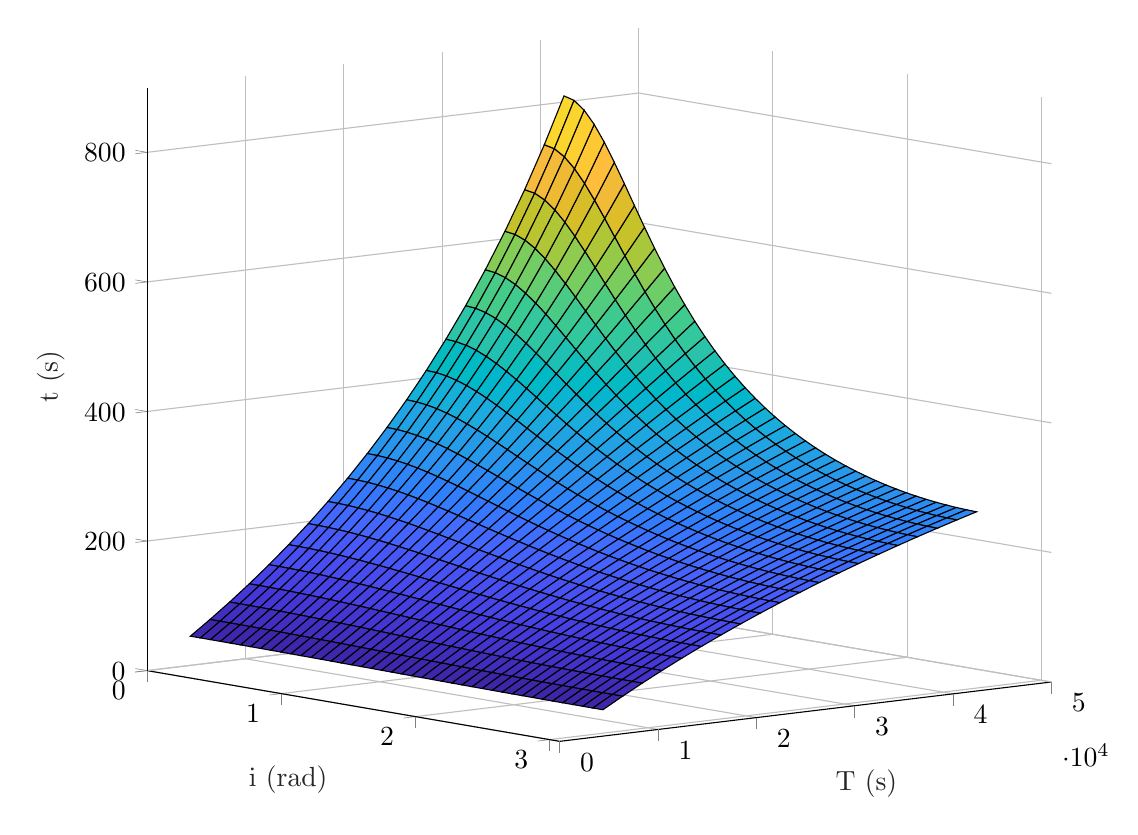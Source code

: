 % This file was created by matlab2tikz.
%
%The latest updates can be retrieved from
%  http://www.mathworks.com/matlabcentral/fileexchange/22022-matlab2tikz-matlab2tikz
%where you can also make suggestions and rate matlab2tikz.
%
\begin{tikzpicture}

\begin{axis}[%
width=4.521in,
height=3.566in,
at={(0.758in,0.481in)},
scale only axis,
xmin=0,
xmax=3.075,
tick align=outside,
xlabel style={font=\color{white!15!black}},
xlabel={i (rad)},
ymin=0,
ymax=50000,
ylabel style={font=\color{white!15!black}},
ylabel={T (s)},
zmin=0,
zmax=900,
zlabel style={font=\color{white!15!black}},
zlabel={t (s)},
view={-310}{9},
axis background/.style={fill=white},
axis x line*=bottom,
axis y line*=left,
axis z line*=left,
xmajorgrids,
ymajorgrids,
zmajorgrids
]

\addplot3[%
surf,
shader=flat corner, draw=black, z buffer=sort, colormap={mymap}{[1pt] rgb(0pt)=(0.242,0.15,0.66); rgb(1pt)=(0.244,0.153,0.673); rgb(2pt)=(0.246,0.157,0.685); rgb(3pt)=(0.248,0.161,0.696); rgb(4pt)=(0.25,0.165,0.707); rgb(5pt)=(0.252,0.169,0.718); rgb(6pt)=(0.254,0.173,0.729); rgb(7pt)=(0.256,0.177,0.739); rgb(8pt)=(0.258,0.181,0.75); rgb(9pt)=(0.259,0.185,0.761); rgb(11pt)=(0.263,0.193,0.783); rgb(12pt)=(0.265,0.197,0.794); rgb(13pt)=(0.266,0.201,0.804); rgb(14pt)=(0.268,0.205,0.815); rgb(15pt)=(0.269,0.209,0.825); rgb(16pt)=(0.27,0.214,0.835); rgb(17pt)=(0.272,0.218,0.844); rgb(18pt)=(0.273,0.223,0.853); rgb(19pt)=(0.274,0.228,0.861); rgb(20pt)=(0.275,0.233,0.869); rgb(21pt)=(0.276,0.238,0.877); rgb(22pt)=(0.277,0.243,0.884); rgb(23pt)=(0.277,0.249,0.891); rgb(24pt)=(0.278,0.254,0.897); rgb(25pt)=(0.279,0.26,0.903); rgb(26pt)=(0.279,0.265,0.909); rgb(27pt)=(0.28,0.271,0.915); rgb(28pt)=(0.28,0.276,0.92); rgb(29pt)=(0.281,0.282,0.925); rgb(30pt)=(0.281,0.287,0.93); rgb(31pt)=(0.281,0.293,0.935); rgb(32pt)=(0.281,0.298,0.94); rgb(33pt)=(0.281,0.304,0.944); rgb(34pt)=(0.281,0.309,0.948); rgb(35pt)=(0.281,0.315,0.952); rgb(36pt)=(0.281,0.32,0.956); rgb(37pt)=(0.281,0.326,0.96); rgb(38pt)=(0.281,0.331,0.964); rgb(39pt)=(0.28,0.337,0.967); rgb(40pt)=(0.28,0.342,0.97); rgb(41pt)=(0.279,0.347,0.973); rgb(42pt)=(0.278,0.353,0.976); rgb(43pt)=(0.278,0.358,0.979); rgb(44pt)=(0.277,0.364,0.982); rgb(45pt)=(0.275,0.369,0.984); rgb(46pt)=(0.274,0.375,0.986); rgb(47pt)=(0.273,0.38,0.988); rgb(48pt)=(0.271,0.386,0.99); rgb(49pt)=(0.269,0.392,0.991); rgb(50pt)=(0.267,0.397,0.992); rgb(51pt)=(0.265,0.403,0.994); rgb(52pt)=(0.262,0.409,0.995); rgb(53pt)=(0.259,0.414,0.996); rgb(54pt)=(0.256,0.42,0.997); rgb(55pt)=(0.252,0.426,0.997); rgb(56pt)=(0.247,0.432,0.998); rgb(57pt)=(0.242,0.438,0.999); rgb(58pt)=(0.237,0.444,1.0); rgb(59pt)=(0.231,0.45,1.0); rgb(60pt)=(0.225,0.456,0.999); rgb(61pt)=(0.219,0.462,0.997); rgb(62pt)=(0.213,0.468,0.995); rgb(63pt)=(0.207,0.474,0.993); rgb(64pt)=(0.201,0.48,0.991); rgb(65pt)=(0.195,0.486,0.989); rgb(66pt)=(0.19,0.492,0.987); rgb(67pt)=(0.187,0.497,0.984); rgb(68pt)=(0.185,0.503,0.982); rgb(69pt)=(0.183,0.508,0.979); rgb(70pt)=(0.182,0.514,0.977); rgb(71pt)=(0.181,0.519,0.974); rgb(72pt)=(0.179,0.524,0.971); rgb(73pt)=(0.178,0.53,0.968); rgb(74pt)=(0.178,0.535,0.964); rgb(75pt)=(0.177,0.54,0.96); rgb(76pt)=(0.177,0.545,0.956); rgb(77pt)=(0.176,0.55,0.952); rgb(78pt)=(0.175,0.555,0.947); rgb(79pt)=(0.174,0.56,0.943); rgb(80pt)=(0.172,0.566,0.939); rgb(81pt)=(0.169,0.571,0.936); rgb(82pt)=(0.165,0.576,0.932); rgb(83pt)=(0.161,0.581,0.929); rgb(84pt)=(0.157,0.585,0.925); rgb(85pt)=(0.154,0.59,0.922); rgb(86pt)=(0.151,0.595,0.918); rgb(87pt)=(0.149,0.6,0.915); rgb(88pt)=(0.147,0.604,0.911); rgb(89pt)=(0.146,0.609,0.908); rgb(90pt)=(0.145,0.614,0.905); rgb(91pt)=(0.143,0.618,0.902); rgb(92pt)=(0.141,0.623,0.9); rgb(93pt)=(0.138,0.627,0.897); rgb(94pt)=(0.135,0.632,0.895); rgb(95pt)=(0.132,0.636,0.893); rgb(96pt)=(0.129,0.641,0.891); rgb(97pt)=(0.125,0.645,0.889); rgb(98pt)=(0.122,0.65,0.886); rgb(99pt)=(0.118,0.654,0.883); rgb(100pt)=(0.115,0.658,0.88); rgb(101pt)=(0.112,0.663,0.877); rgb(102pt)=(0.108,0.667,0.873); rgb(103pt)=(0.105,0.671,0.87); rgb(104pt)=(0.101,0.675,0.865); rgb(105pt)=(0.096,0.679,0.861); rgb(106pt)=(0.091,0.683,0.856); rgb(107pt)=(0.086,0.686,0.851); rgb(108pt)=(0.079,0.69,0.846); rgb(109pt)=(0.071,0.694,0.841); rgb(110pt)=(0.063,0.697,0.836); rgb(111pt)=(0.053,0.701,0.83); rgb(112pt)=(0.043,0.704,0.824); rgb(113pt)=(0.033,0.707,0.818); rgb(114pt)=(0.023,0.71,0.812); rgb(115pt)=(0.015,0.713,0.806); rgb(116pt)=(0.009,0.716,0.8); rgb(117pt)=(0.005,0.719,0.794); rgb(118pt)=(0.002,0.722,0.788); rgb(119pt)=(0.001,0.725,0.781); rgb(120pt)=(0.002,0.728,0.775); rgb(121pt)=(0.005,0.73,0.769); rgb(122pt)=(0.009,0.733,0.762); rgb(123pt)=(0.016,0.735,0.756); rgb(124pt)=(0.025,0.738,0.749); rgb(125pt)=(0.037,0.74,0.743); rgb(126pt)=(0.05,0.742,0.736); rgb(127pt)=(0.064,0.745,0.729); rgb(128pt)=(0.077,0.747,0.722); rgb(129pt)=(0.09,0.749,0.716); rgb(130pt)=(0.102,0.751,0.709); rgb(131pt)=(0.114,0.753,0.702); rgb(132pt)=(0.125,0.755,0.695); rgb(133pt)=(0.135,0.757,0.688); rgb(134pt)=(0.145,0.759,0.681); rgb(135pt)=(0.153,0.761,0.674); rgb(136pt)=(0.161,0.763,0.667); rgb(137pt)=(0.168,0.766,0.66); rgb(138pt)=(0.174,0.768,0.653); rgb(139pt)=(0.18,0.77,0.645); rgb(140pt)=(0.185,0.772,0.638); rgb(141pt)=(0.191,0.774,0.63); rgb(142pt)=(0.195,0.776,0.623); rgb(143pt)=(0.2,0.779,0.615); rgb(144pt)=(0.206,0.781,0.607); rgb(145pt)=(0.212,0.783,0.598); rgb(146pt)=(0.218,0.785,0.59); rgb(147pt)=(0.224,0.787,0.581); rgb(148pt)=(0.232,0.789,0.573); rgb(149pt)=(0.24,0.79,0.564); rgb(150pt)=(0.249,0.792,0.555); rgb(151pt)=(0.259,0.794,0.545); rgb(152pt)=(0.27,0.795,0.536); rgb(153pt)=(0.281,0.796,0.527); rgb(154pt)=(0.293,0.797,0.517); rgb(155pt)=(0.305,0.798,0.507); rgb(156pt)=(0.318,0.799,0.497); rgb(157pt)=(0.33,0.8,0.488); rgb(158pt)=(0.342,0.801,0.477); rgb(159pt)=(0.355,0.802,0.467); rgb(160pt)=(0.367,0.802,0.456); rgb(161pt)=(0.38,0.803,0.445); rgb(162pt)=(0.392,0.803,0.434); rgb(163pt)=(0.405,0.803,0.423); rgb(164pt)=(0.418,0.803,0.412); rgb(165pt)=(0.432,0.803,0.401); rgb(166pt)=(0.446,0.802,0.39); rgb(167pt)=(0.461,0.802,0.38); rgb(168pt)=(0.475,0.801,0.369); rgb(169pt)=(0.49,0.8,0.359); rgb(170pt)=(0.504,0.799,0.348); rgb(171pt)=(0.519,0.798,0.337); rgb(172pt)=(0.533,0.797,0.327); rgb(173pt)=(0.547,0.796,0.316); rgb(175pt)=(0.575,0.793,0.294); rgb(176pt)=(0.589,0.791,0.283); rgb(177pt)=(0.602,0.79,0.273); rgb(178pt)=(0.616,0.788,0.262); rgb(179pt)=(0.63,0.786,0.252); rgb(180pt)=(0.643,0.784,0.242); rgb(181pt)=(0.657,0.782,0.233); rgb(182pt)=(0.67,0.78,0.224); rgb(183pt)=(0.683,0.777,0.215); rgb(184pt)=(0.696,0.775,0.207); rgb(185pt)=(0.709,0.773,0.2); rgb(186pt)=(0.722,0.77,0.192); rgb(187pt)=(0.734,0.768,0.185); rgb(188pt)=(0.747,0.765,0.178); rgb(189pt)=(0.759,0.763,0.172); rgb(190pt)=(0.771,0.76,0.166); rgb(191pt)=(0.783,0.758,0.161); rgb(192pt)=(0.794,0.755,0.157); rgb(193pt)=(0.806,0.753,0.155); rgb(194pt)=(0.817,0.75,0.153); rgb(195pt)=(0.828,0.748,0.154); rgb(196pt)=(0.839,0.746,0.155); rgb(197pt)=(0.85,0.744,0.156); rgb(198pt)=(0.86,0.741,0.159); rgb(199pt)=(0.87,0.739,0.162); rgb(200pt)=(0.88,0.737,0.165); rgb(201pt)=(0.89,0.735,0.17); rgb(202pt)=(0.9,0.734,0.175); rgb(203pt)=(0.909,0.732,0.181); rgb(204pt)=(0.918,0.731,0.189); rgb(205pt)=(0.927,0.73,0.197); rgb(206pt)=(0.936,0.729,0.206); rgb(207pt)=(0.944,0.729,0.215); rgb(208pt)=(0.952,0.728,0.224); rgb(209pt)=(0.961,0.729,0.231); rgb(210pt)=(0.969,0.729,0.237); rgb(211pt)=(0.977,0.73,0.242); rgb(212pt)=(0.984,0.733,0.245); rgb(213pt)=(0.99,0.737,0.243); rgb(214pt)=(0.995,0.741,0.239); rgb(215pt)=(0.997,0.746,0.235); rgb(216pt)=(0.997,0.751,0.231); rgb(217pt)=(0.997,0.757,0.227); rgb(218pt)=(0.997,0.763,0.222); rgb(219pt)=(0.997,0.768,0.218); rgb(220pt)=(0.997,0.774,0.214); rgb(221pt)=(0.996,0.78,0.209); rgb(222pt)=(0.996,0.786,0.205); rgb(223pt)=(0.995,0.791,0.201); rgb(224pt)=(0.994,0.797,0.197); rgb(225pt)=(0.992,0.803,0.194); rgb(226pt)=(0.991,0.809,0.191); rgb(227pt)=(0.989,0.816,0.188); rgb(228pt)=(0.986,0.822,0.185); rgb(229pt)=(0.984,0.828,0.182); rgb(230pt)=(0.981,0.834,0.179); rgb(231pt)=(0.978,0.84,0.176); rgb(232pt)=(0.975,0.847,0.173); rgb(233pt)=(0.972,0.853,0.17); rgb(234pt)=(0.969,0.859,0.167); rgb(235pt)=(0.967,0.865,0.164); rgb(236pt)=(0.965,0.872,0.161); rgb(237pt)=(0.963,0.878,0.158); rgb(238pt)=(0.962,0.884,0.156); rgb(239pt)=(0.961,0.89,0.153); rgb(240pt)=(0.96,0.896,0.151); rgb(241pt)=(0.96,0.902,0.148); rgb(242pt)=(0.96,0.908,0.145); rgb(243pt)=(0.96,0.914,0.142); rgb(244pt)=(0.96,0.92,0.138); rgb(245pt)=(0.961,0.926,0.134); rgb(246pt)=(0.962,0.932,0.13); rgb(247pt)=(0.963,0.938,0.126); rgb(248pt)=(0.964,0.944,0.122); rgb(249pt)=(0.966,0.949,0.117); rgb(250pt)=(0.967,0.955,0.112); rgb(251pt)=(0.969,0.961,0.106); rgb(252pt)=(0.971,0.967,0.1); rgb(253pt)=(0.973,0.972,0.094); rgb(254pt)=(0.975,0.978,0.087); rgb(255pt)=(0.977,0.984,0.081)}, mesh/rows=42]
table[row sep=crcr, point meta=\thisrow{c}] {%
%
x	y	z	c\\
0	4400	45.073	45.073\\
0	6400	67.2	67.2\\
0	8400	90.462	90.462\\
0	10400	114.947	114.947\\
0	12400	140.757	140.757\\
0	14400	168	168\\
0	16400	196.8	196.8\\
0	18400	227.294	227.294\\
0	20400	259.636	259.636\\
0	22400	294	294\\
0	24400	330.581	330.581\\
0	26400	369.6	369.6\\
0	28400	411.31	411.31\\
0	30400	456	456\\
0	32400	504	504\\
0	34400	555.692	555.692\\
0	36400	611.52	611.52\\
0	38400	672	672\\
0	40400	737.739	737.739\\
0	42400	809.455	809.455\\
0.075	4400	45.066	45.066\\
0.075	6400	67.184	67.184\\
0.075	8400	90.431	90.431\\
0.075	10400	114.897	114.897\\
0.075	12400	140.679	140.679\\
0.075	14400	167.887	167.887\\
0.075	16400	196.64	196.64\\
0.075	18400	227.075	227.075\\
0.075	20400	259.342	259.342\\
0.075	22400	293.61	293.61\\
0.075	24400	330.072	330.072\\
0.075	26400	368.943	368.943\\
0.075	28400	410.47	410.47\\
0.075	30400	454.93	454.93\\
0.075	32400	502.645	502.645\\
0.075	34400	553.983	553.983\\
0.075	36400	609.369	609.369\\
0.075	38400	669.296	669.296\\
0.075	40400	734.342	734.342\\
0.075	42400	805.183	805.183\\
0.15	4400	45.045	45.045\\
0.15	6400	67.135	67.135\\
0.15	8400	90.341	90.341\\
0.15	10400	114.747	114.747\\
0.15	12400	140.449	140.449\\
0.15	14400	167.549	167.549\\
0.15	16400	196.164	196.164\\
0.15	18400	226.422	226.422\\
0.15	20400	258.465	258.465\\
0.15	22400	292.452	292.452\\
0.15	24400	328.563	328.563\\
0.15	26400	366.998	366.998\\
0.15	28400	407.982	407.982\\
0.15	30400	451.771	451.771\\
0.15	32400	498.653	498.653\\
0.15	34400	548.958	548.958\\
0.15	36400	603.061	603.061\\
0.15	38400	661.391	661.391\\
0.15	40400	724.442	724.442\\
0.15	42400	792.785	792.785\\
0.225	4400	45.009	45.009\\
0.225	6400	67.054	67.054\\
0.225	8400	90.191	90.191\\
0.225	10400	114.499	114.499\\
0.225	12400	140.068	140.068\\
0.225	14400	166.993	166.993\\
0.225	16400	195.381	195.381\\
0.225	18400	225.35	225.35\\
0.225	20400	257.028	257.028\\
0.225	22400	290.56	290.56\\
0.225	24400	326.103	326.103\\
0.225	26400	363.835	363.835\\
0.225	28400	403.951	403.951\\
0.225	30400	446.668	446.668\\
0.225	32400	492.23	492.23\\
0.225	34400	540.908	540.908\\
0.225	36400	593.006	593.006\\
0.225	38400	648.861	648.861\\
0.225	40400	708.854	708.854\\
0.225	42400	773.407	773.407\\
0.3	4400	44.96	44.96\\
0.3	6400	66.942	66.942\\
0.3	8400	89.983	89.983\\
0.3	10400	114.157	114.157\\
0.3	12400	139.543	139.543\\
0.3	14400	166.228	166.228\\
0.3	16400	194.306	194.306\\
0.3	18400	223.882	223.882\\
0.3	20400	255.068	255.068\\
0.3	22400	287.985	287.985\\
0.3	24400	322.769	322.769\\
0.3	26400	359.565	359.565\\
0.3	28400	398.532	398.532\\
0.3	30400	439.843	439.843\\
0.3	32400	483.687	483.687\\
0.3	34400	530.269	530.269\\
0.3	36400	579.81	579.81\\
0.3	38400	632.548	632.548\\
0.3	40400	688.738	688.738\\
0.3	42400	748.652	748.652\\
0.375	4400	44.897	44.897\\
0.375	6400	66.8	66.8\\
0.375	8400	89.721	89.721\\
0.375	10400	113.724	113.724\\
0.375	12400	138.881	138.881\\
0.375	14400	165.266	165.266\\
0.375	16400	192.961	192.961\\
0.375	18400	222.051	222.051\\
0.375	20400	252.63	252.63\\
0.375	22400	284.797	284.797\\
0.375	24400	318.659	318.659\\
0.375	26400	354.328	354.328\\
0.375	28400	391.924	391.924\\
0.375	30400	431.572	431.572\\
0.375	32400	473.406	473.406\\
0.375	34400	517.563	517.563\\
0.375	36400	564.185	564.185\\
0.375	38400	613.414	613.414\\
0.375	40400	665.395	665.395\\
0.375	42400	720.265	720.265\\
0.45	4400	44.822	44.822\\
0.45	6400	66.629	66.629\\
0.45	8400	89.406	89.406\\
0.45	10400	113.207	113.207\\
0.45	12400	138.093	138.093\\
0.45	14400	164.124	164.124\\
0.45	16400	191.368	191.368\\
0.45	18400	219.892	219.892\\
0.45	20400	249.77	249.77\\
0.45	22400	281.076	281.076\\
0.45	24400	313.887	313.887\\
0.45	26400	348.284	348.284\\
0.45	28400	384.347	384.347\\
0.45	30400	422.157	422.157\\
0.45	32400	461.795	461.795\\
0.45	34400	503.337	503.337\\
0.45	36400	546.857	546.857\\
0.45	38400	592.418	592.418\\
0.45	40400	640.075	640.075\\
0.45	42400	689.865	689.865\\
0.525	4400	44.734	44.734\\
0.525	6400	66.431	66.431\\
0.525	8400	89.042	89.042\\
0.525	10400	112.612	112.612\\
0.525	12400	137.188	137.188\\
0.525	14400	162.82	162.82\\
0.525	16400	189.556	189.556\\
0.525	18400	217.449	217.449\\
0.525	20400	246.548	246.548\\
0.525	22400	276.907	276.907\\
0.525	24400	308.574	308.574\\
0.525	26400	341.599	341.599\\
0.525	28400	376.027	376.027\\
0.525	30400	411.899	411.899\\
0.525	32400	449.252	449.252\\
0.525	34400	488.114	488.114\\
0.525	36400	528.501	528.501\\
0.525	38400	570.421	570.421\\
0.525	40400	613.862	613.862\\
0.525	42400	658.795	658.795\\
0.6	4400	44.635	44.635\\
0.6	6400	66.208	66.208\\
0.6	8400	88.634	88.634\\
0.6	10400	111.946	111.946\\
0.6	12400	136.18	136.18\\
0.6	14400	161.372	161.372\\
0.6	16400	187.555	187.555\\
0.6	18400	214.763	214.763\\
0.6	20400	243.028	243.028\\
0.6	22400	272.379	272.379\\
0.6	24400	302.842	302.842\\
0.6	26400	334.437	334.437\\
0.6	28400	367.182	367.182\\
0.6	30400	401.085	401.085\\
0.6	32400	436.146	436.146\\
0.6	34400	472.357	472.357\\
0.6	36400	509.697	509.697\\
0.6	38400	548.132	548.132\\
0.6	40400	587.611	587.611\\
0.6	42400	628.067	628.067\\
0.675	4400	44.525	44.525\\
0.675	6400	65.962	65.962\\
0.675	8400	88.184	88.184\\
0.675	10400	111.216	111.216\\
0.675	12400	135.081	135.081\\
0.675	14400	159.8	159.8\\
0.675	16400	185.394	185.394\\
0.675	18400	211.88	211.88\\
0.675	20400	239.272	239.272\\
0.675	22400	267.579	267.579\\
0.675	24400	296.806	296.806\\
0.675	26400	326.953	326.953\\
0.675	28400	358.012	358.012\\
0.675	30400	389.966	389.966\\
0.675	32400	422.792	422.792\\
0.675	34400	456.455	456.455\\
0.675	36400	490.91	490.91\\
0.675	38400	526.099	526.099\\
0.675	40400	561.951	561.951\\
0.675	42400	598.381	598.381\\
0.75	4400	44.405	44.405\\
0.75	6400	65.694	65.694\\
0.75	8400	87.698	87.698\\
0.75	10400	110.43	110.43\\
0.75	12400	133.903	133.903\\
0.75	14400	158.126	158.126\\
0.75	16400	183.105	183.105\\
0.75	18400	208.844	208.844\\
0.75	20400	235.34	235.34\\
0.75	22400	262.589	262.589\\
0.75	24400	290.576	290.576\\
0.75	26400	319.285	319.285\\
0.75	28400	348.691	348.691\\
0.75	30400	378.759	378.759\\
0.75	32400	409.451	409.451\\
0.75	34400	440.715	440.715\\
0.75	36400	472.493	472.493\\
0.75	38400	504.716	504.716\\
0.75	40400	537.307	537.307\\
0.75	42400	570.178	570.178\\
0.825	4400	44.276	44.276\\
0.825	6400	65.408	65.408\\
0.825	8400	87.18	87.18\\
0.825	10400	109.597	109.597\\
0.825	12400	132.661	132.661\\
0.825	14400	156.369	156.369\\
0.825	16400	180.717	180.717\\
0.825	18400	205.696	205.696\\
0.825	20400	231.291	231.291\\
0.825	22400	257.483	257.483\\
0.825	24400	284.247	284.247\\
0.825	26400	311.554	311.554\\
0.825	28400	339.366	339.366\\
0.825	30400	367.64	367.64\\
0.825	32400	396.326	396.326\\
0.825	34400	425.366	425.366\\
0.825	36400	454.697	454.697\\
0.825	38400	484.249	484.249\\
0.825	40400	513.944	513.944\\
0.825	42400	543.7	543.7\\
0.9	4400	44.139	44.139\\
0.9	6400	65.105	65.105\\
0.9	8400	86.635	86.635\\
0.9	10400	108.725	108.725\\
0.9	12400	131.367	131.367\\
0.9	14400	154.55	154.55\\
0.9	16400	178.259	178.259\\
0.9	18400	202.475	202.475\\
0.9	20400	227.174	227.174\\
0.9	22400	252.328	252.328\\
0.9	24400	277.903	277.903\\
0.9	26400	303.861	303.861\\
0.9	28400	330.159	330.159\\
0.9	30400	356.747	356.747\\
0.9	32400	383.571	383.571\\
0.9	34400	410.574	410.574\\
0.9	36400	437.692	437.692\\
0.9	38400	464.858	464.858\\
0.9	40400	492.003	492.003\\
0.9	42400	519.051	519.051\\
0.975	4400	43.995	43.995\\
0.975	6400	64.788	64.788\\
0.975	8400	86.068	86.068\\
0.975	10400	107.822	107.822\\
0.975	12400	130.035	130.035\\
0.975	14400	152.687	152.687\\
0.975	16400	175.756	175.756\\
0.975	18400	199.216	199.216\\
0.975	20400	223.036	223.036\\
0.975	22400	247.181	247.181\\
0.975	24400	271.613	271.613\\
0.975	26400	296.289	296.289\\
0.975	28400	321.161	321.161\\
0.975	30400	346.182	346.182\\
0.975	32400	371.296	371.296\\
0.975	34400	396.448	396.448\\
0.975	36400	421.579	421.579\\
0.975	38400	446.629	446.629\\
0.975	40400	471.536	471.536\\
0.975	42400	496.239	496.239\\
1.05	4400	43.845	43.845\\
1.05	6400	64.46	64.46\\
1.05	8400	85.483	85.483\\
1.05	10400	106.895	106.895\\
1.05	12400	128.675	128.675\\
1.05	14400	150.798	150.798\\
1.05	16400	173.234	173.234\\
1.05	18400	195.952	195.952\\
1.05	20400	218.918	218.918\\
1.05	22400	242.093	242.093\\
1.05	24400	265.435	265.435\\
1.05	26400	288.902	288.902\\
1.05	28400	312.446	312.446\\
1.05	30400	336.02	336.02\\
1.05	32400	359.572	359.572\\
1.05	34400	383.053	383.053\\
1.05	36400	406.409	406.409\\
1.05	38400	429.589	429.589\\
1.05	40400	452.54	452.54\\
1.05	42400	475.211	475.211\\
1.125	4400	43.69	43.69\\
1.125	6400	64.122	64.122\\
1.125	8400	84.885	84.885\\
1.125	10400	105.953	105.953\\
1.125	12400	127.301	127.301\\
1.125	14400	148.898	148.898\\
1.125	16400	170.713	170.713\\
1.125	18400	192.71	192.71\\
1.125	20400	214.853	214.853\\
1.125	22400	237.102	237.102\\
1.125	24400	259.415	259.415\\
1.125	26400	281.751	281.751\\
1.125	28400	304.064	304.064\\
1.125	30400	326.311	326.311\\
1.125	32400	348.446	348.446\\
1.125	34400	370.423	370.423\\
1.125	36400	392.198	392.198\\
1.125	38400	413.728	413.728\\
1.125	40400	434.969	434.969\\
1.125	42400	455.881	455.881\\
1.2	4400	43.531	43.531\\
1.2	6400	63.778	63.778\\
1.2	8400	84.278	84.278\\
1.2	10400	105.002	105.002\\
1.2	12400	125.922	125.922\\
1.2	14400	147.003	147.003\\
1.2	16400	168.212	168.212\\
1.2	18400	189.514	189.514\\
1.2	20400	210.869	210.869\\
1.2	22400	232.241	232.241\\
1.2	24400	253.588	253.588\\
1.2	26400	274.872	274.872\\
1.2	28400	296.051	296.051\\
1.2	30400	317.086	317.086\\
1.2	32400	337.938	337.938\\
1.2	34400	358.567	358.567\\
1.2	36400	378.936	378.936\\
1.2	38400	399.011	399.011\\
1.2	40400	418.757	418.757\\
1.2	42400	438.143	438.143\\
1.275	4400	43.369	43.369\\
1.275	6400	63.429	63.429\\
1.275	8400	83.666	83.666\\
1.275	10400	104.05	104.05\\
1.275	12400	124.547	124.547\\
1.275	14400	145.126	145.126\\
1.275	16400	165.75	165.75\\
1.275	18400	186.384	186.384\\
1.275	20400	206.991	206.991\\
1.275	22400	227.536	227.536\\
1.275	24400	247.981	247.981\\
1.275	26400	268.291	268.291\\
1.275	28400	288.429	288.429\\
1.275	30400	308.361	308.361\\
1.275	32400	328.054	328.054\\
1.275	34400	347.476	347.476\\
1.275	36400	366.597	366.597\\
1.275	38400	385.388	385.388\\
1.275	40400	403.825	403.825\\
1.275	42400	421.884	421.884\\
1.35	4400	43.206	43.206\\
1.35	6400	63.078	63.078\\
1.35	8400	83.054	83.054\\
1.35	10400	103.101	103.101\\
1.35	12400	123.187	123.187\\
1.35	14400	143.277	143.277\\
1.35	16400	163.338	163.338\\
1.35	18400	183.336	183.336\\
1.35	20400	203.237	203.237\\
1.35	22400	223.007	223.007\\
1.35	24400	242.613	242.613\\
1.35	26400	262.024	262.024\\
1.35	28400	281.209	281.209\\
1.35	30400	300.14	300.14\\
1.35	32400	318.789	318.789\\
1.35	34400	337.131	337.131\\
1.35	36400	355.142	355.142\\
1.35	38400	372.801	372.801\\
1.35	40400	390.089	390.089\\
1.35	42400	406.99	406.99\\
1.425	4400	43.041	43.041\\
1.425	6400	62.727	62.727\\
1.425	8400	82.445	82.445\\
1.425	10400	102.163	102.163\\
1.425	12400	121.848	121.848\\
1.425	14400	141.468	141.468\\
1.425	16400	160.991	160.991\\
1.425	18400	180.386	180.386\\
1.425	20400	199.621	199.621\\
1.425	22400	218.667	218.667\\
1.425	24400	237.496	237.496\\
1.425	26400	256.081	256.081\\
1.425	28400	274.396	274.396\\
1.425	30400	292.419	292.419\\
1.425	32400	310.128	310.128\\
1.425	34400	327.504	327.504\\
1.425	36400	344.528	344.528\\
1.425	38400	361.186	361.186\\
1.425	40400	377.465	377.465\\
1.425	42400	393.354	393.354\\
1.5	4400	42.877	42.877\\
1.5	6400	62.378	62.378\\
1.5	8400	81.843	81.843\\
1.5	10400	101.24	101.24\\
1.5	12400	120.538	120.538\\
1.5	14400	139.707	139.707\\
1.5	16400	158.718	158.718\\
1.5	18400	177.543	177.543\\
1.5	20400	196.154	196.154\\
1.5	22400	214.527	214.527\\
1.5	24400	232.638	232.638\\
1.5	26400	250.465	250.465\\
1.5	28400	267.988	267.988\\
1.5	30400	285.189	285.189\\
1.5	32400	302.052	302.052\\
1.5	34400	318.563	318.563\\
1.5	36400	334.709	334.709\\
1.5	38400	350.482	350.482\\
1.5	40400	365.871	365.871\\
1.5	42400	380.872	380.872\\
1.575	4400	42.713	42.713\\
1.575	6400	62.033	62.033\\
1.575	8400	81.251	81.251\\
1.575	10400	100.336	100.336\\
1.575	12400	119.262	119.262\\
1.575	14400	138.001	138.001\\
1.575	16400	156.527	156.527\\
1.575	18400	174.816	174.816\\
1.575	20400	192.845	192.845\\
1.575	22400	210.593	210.593\\
1.575	24400	228.043	228.043\\
1.575	26400	245.176	245.176\\
1.575	28400	261.978	261.978\\
1.575	30400	278.435	278.435\\
1.575	32400	294.537	294.537\\
1.575	34400	310.274	310.274\\
1.575	36400	325.639	325.639\\
1.575	38400	340.625	340.625\\
1.575	40400	355.23	355.23\\
1.575	42400	369.449	369.449\\
1.65	4400	42.552	42.552\\
1.65	6400	61.694	61.694\\
1.65	8400	80.671	80.671\\
1.65	10400	99.457	99.457\\
1.65	12400	118.027	118.027\\
1.65	14400	136.357	136.357\\
1.65	16400	154.425	154.425\\
1.65	18400	172.211	172.211\\
1.65	20400	189.698	189.698\\
1.65	22400	206.869	206.869\\
1.65	24400	223.711	223.711\\
1.65	26400	240.21	240.21\\
1.65	28400	256.356	256.356\\
1.65	30400	272.141	272.141\\
1.65	32400	287.558	287.558\\
1.65	34400	302.603	302.603\\
1.65	36400	317.27	317.27\\
1.65	38400	331.559	331.559\\
1.65	40400	345.469	345.469\\
1.65	42400	359.0	359.0\\
1.725	4400	42.393	42.393\\
1.725	6400	61.362	61.362\\
1.725	8400	80.107	80.107\\
1.725	10400	98.606	98.606\\
1.725	12400	116.836	116.836\\
1.725	14400	134.779	134.779\\
1.725	16400	152.417	152.417\\
1.725	18400	169.735	169.735\\
1.725	20400	186.719	186.719\\
1.725	22400	203.357	203.357\\
1.725	24400	219.64	219.64\\
1.725	26400	235.561	235.561\\
1.725	28400	251.112	251.112\\
1.725	30400	266.29	266.29\\
1.725	32400	281.091	281.091\\
1.725	34400	295.514	295.514\\
1.725	36400	309.56	309.56\\
1.725	38400	323.228	323.228\\
1.725	40400	336.522	336.522\\
1.725	42400	349.444	349.444\\
1.8	4400	42.238	42.238\\
1.8	6400	61.039	61.039\\
1.8	8400	79.561	79.561\\
1.8	10400	97.785	97.785\\
1.8	12400	115.694	115.694\\
1.8	14400	133.272	133.272\\
1.8	16400	150.508	150.508\\
1.8	18400	167.389	167.389\\
1.8	20400	183.907	183.907\\
1.8	22400	200.055	200.055\\
1.8	24400	215.828	215.828\\
1.8	26400	231.221	231.221\\
1.8	28400	246.232	246.232\\
1.8	30400	260.862	260.862\\
1.8	32400	275.109	275.109\\
1.8	34400	288.976	288.976\\
1.8	36400	302.466	302.466\\
1.8	38400	315.582	315.582\\
1.8	40400	328.329	328.329\\
1.8	42400	340.712	340.712\\
1.875	4400	42.087	42.087\\
1.875	6400	60.727	60.727\\
1.875	8400	79.035	79.035\\
1.875	10400	96.998	96.998\\
1.875	12400	114.603	114.603\\
1.875	14400	131.84	131.84\\
1.875	16400	148.699	148.699\\
1.875	18400	165.176	165.176\\
1.875	20400	181.265	181.265\\
1.875	22400	196.963	196.963\\
1.875	24400	212.268	212.268\\
1.875	26400	227.182	227.182\\
1.875	28400	241.705	241.705\\
1.875	30400	255.839	255.839\\
1.875	32400	269.588	269.588\\
1.875	34400	282.956	282.956\\
1.875	36400	295.95	295.95\\
1.875	38400	308.573	308.573\\
1.875	40400	320.834	320.834\\
1.875	42400	332.739	332.739\\
1.95	4400	41.941	41.941\\
1.95	6400	60.426	60.426\\
1.95	8400	78.532	78.532\\
1.95	10400	96.248	96.248\\
1.95	12400	113.567	113.567\\
1.95	14400	130.484	130.484\\
1.95	16400	146.995	146.995\\
1.95	18400	163.097	163.097\\
1.95	20400	178.791	178.791\\
1.95	22400	194.076	194.076\\
1.95	24400	208.957	208.957\\
1.95	26400	223.435	223.435\\
1.95	28400	237.515	237.515\\
1.95	30400	251.203	251.203\\
1.95	32400	264.504	264.504\\
1.95	34400	277.426	277.426\\
1.95	36400	289.975	289.975\\
1.95	38400	302.16	302.16\\
1.95	40400	313.988	313.988\\
1.95	42400	325.468	325.468\\
2.025	4400	41.801	41.801\\
2.025	6400	60.139	60.139\\
2.025	8400	78.052	78.052\\
2.025	10400	95.536	95.536\\
2.025	12400	112.588	112.588\\
2.025	14400	129.208	129.208\\
2.025	16400	145.395	145.395\\
2.025	18400	161.153	161.153\\
2.025	20400	176.484	176.484\\
2.025	22400	191.393	191.393\\
2.025	24400	205.886	205.886\\
2.025	26400	219.97	219.97\\
2.025	28400	233.65	233.65\\
2.025	30400	246.936	246.936\\
2.025	32400	259.835	259.835\\
2.025	34400	272.357	272.357\\
2.025	36400	284.51	284.51\\
2.025	38400	296.303	296.303\\
2.025	40400	307.746	307.746\\
2.025	42400	318.849	318.849\\
2.1	4400	41.667	41.667\\
2.1	6400	59.866	59.866\\
2.1	8400	77.598	77.598\\
2.1	10400	94.865	94.865\\
2.1	12400	111.668	111.668\\
2.1	14400	128.012	128.012\\
2.1	16400	143.902	143.902\\
2.1	18400	159.343	159.343\\
2.1	20400	174.343	174.343\\
2.1	22400	188.909	188.909\\
2.1	24400	203.051	203.051\\
2.1	26400	216.777	216.777\\
2.1	28400	230.098	230.098\\
2.1	30400	243.022	243.022\\
2.1	32400	255.561	255.561\\
2.1	34400	267.724	267.724\\
2.1	36400	279.523	279.523\\
2.1	38400	290.968	290.968\\
2.1	40400	302.068	302.068\\
2.1	42400	312.836	312.836\\
2.175	4400	41.541	41.541\\
2.175	6400	59.608	59.608\\
2.175	8400	77.171	77.171\\
2.175	10400	94.235	94.235\\
2.175	12400	110.808	110.808\\
2.175	14400	126.899	126.899\\
2.175	16400	142.515	142.515\\
2.175	18400	157.666	157.666\\
2.175	20400	172.365	172.365\\
2.175	22400	186.62	186.62\\
2.175	24400	200.444	200.444\\
2.175	26400	213.849	213.849\\
2.175	28400	226.845	226.845\\
2.175	30400	239.446	239.446\\
2.175	32400	251.662	251.662\\
2.175	34400	263.505	263.505\\
2.175	36400	274.988	274.988\\
2.175	38400	286.122	286.122\\
2.175	40400	296.918	296.918\\
2.175	42400	307.388	307.388\\
2.25	4400	41.421	41.421\\
2.25	6400	59.366	59.366\\
2.25	8400	76.771	76.771\\
2.25	10400	93.649	93.649\\
2.25	12400	110.01	110.01\\
2.25	14400	125.867	125.867\\
2.25	16400	141.234	141.234\\
2.25	18400	156.123	156.123\\
2.25	20400	170.548	170.548\\
2.25	22400	184.522	184.522\\
2.25	24400	198.06	198.06\\
2.25	26400	211.175	211.175\\
2.25	28400	223.881	223.881\\
2.25	30400	236.192	236.192\\
2.25	32400	248.12	248.12\\
2.25	34400	259.678	259.678\\
2.25	36400	270.88	270.88\\
2.25	38400	281.738	281.738\\
2.25	40400	292.264	292.264\\
2.25	42400	302.47	302.47\\
2.325	4400	41.31	41.31\\
2.325	6400	59.141	59.141\\
2.325	8400	76.401	76.401\\
2.325	10400	93.107	93.107\\
2.325	12400	109.274	109.274\\
2.325	14400	124.92	124.92\\
2.325	16400	140.06	140.06\\
2.325	18400	154.71	154.71\\
2.325	20400	168.889	168.889\\
2.325	22400	182.61	182.61\\
2.325	24400	195.892	195.892\\
2.325	26400	208.748	208.748\\
2.325	28400	221.195	221.195\\
2.325	30400	233.247	233.247\\
2.325	32400	244.919	244.919\\
2.325	34400	256.225	256.225\\
2.325	36400	267.178	267.178\\
2.325	38400	277.791	277.791\\
2.325	40400	288.078	288.078\\
2.325	42400	298.051	298.051\\
2.4	4400	41.207	41.207\\
2.4	6400	58.933	58.933\\
2.4	8400	76.061	76.061\\
2.4	10400	92.61	92.61\\
2.4	12400	108.602	108.602\\
2.4	14400	124.055	124.055\\
2.4	16400	138.991	138.991\\
2.4	18400	153.428	153.428\\
2.4	20400	167.386	167.386\\
2.4	22400	180.882	180.882\\
2.4	24400	193.934	193.934\\
2.4	26400	206.56	206.56\\
2.4	28400	218.777	218.777\\
2.4	30400	230.6	230.6\\
2.4	32400	242.045	242.045\\
2.4	34400	253.127	253.127\\
2.4	36400	263.86	263.86\\
2.4	38400	274.258	274.258\\
2.4	40400	284.335	284.335\\
2.4	42400	294.102	294.102\\
2.475	4400	41.113	41.113\\
2.475	6400	58.744	58.744\\
2.475	8400	75.751	75.751\\
2.475	10400	92.16	92.16\\
2.475	12400	107.993	107.993\\
2.475	14400	123.275	123.275\\
2.475	16400	138.028	138.028\\
2.475	18400	152.275	152.275\\
2.475	20400	166.036	166.036\\
2.475	22400	179.331	179.331\\
2.475	24400	192.181	192.181\\
2.475	26400	204.604	204.604\\
2.475	28400	216.618	216.618\\
2.475	30400	228.239	228.239\\
2.475	32400	239.485	239.485\\
2.475	34400	250.37	250.37\\
2.475	36400	260.911	260.911\\
2.475	38400	271.12	271.12\\
2.475	40400	281.012	281.012\\
2.475	42400	290.6	290.6\\
2.55	4400	41.028	41.028\\
2.55	6400	58.574	58.574\\
2.55	8400	75.473	75.473\\
2.55	10400	91.756	91.756\\
2.55	12400	107.448	107.448\\
2.55	14400	122.578	122.578\\
2.55	16400	137.17	137.17\\
2.55	18400	151.248	151.248\\
2.55	20400	164.837	164.837\\
2.55	22400	177.956	177.956\\
2.55	24400	190.629	190.629\\
2.55	26400	202.874	202.874\\
2.55	28400	214.71	214.71\\
2.55	30400	226.155	226.155\\
2.55	32400	237.227	237.227\\
2.55	34400	247.941	247.941\\
2.55	36400	258.314	258.314\\
2.55	38400	268.359	268.359\\
2.55	40400	278.091	278.091\\
2.55	42400	287.522	287.522\\
2.625	4400	40.952	40.952\\
2.625	6400	58.423	58.423\\
2.625	8400	75.227	75.227\\
2.625	10400	91.399	91.399\\
2.625	12400	106.968	106.968\\
2.625	14400	121.965	121.965\\
2.625	16400	136.416	136.416\\
2.625	18400	150.348	150.348\\
2.625	20400	163.786	163.786\\
2.625	22400	176.753	176.753\\
2.625	24400	189.272	189.272\\
2.625	26400	201.363	201.363\\
2.625	28400	213.045	213.045\\
2.625	30400	224.339	224.339\\
2.625	32400	235.261	235.261\\
2.625	34400	245.828	245.828\\
2.625	36400	256.056	256.056\\
2.625	38400	265.96	265.96\\
2.625	40400	275.554	275.554\\
2.625	42400	284.852	284.852\\
2.7	4400	40.886	40.886\\
2.7	6400	58.291	58.291\\
2.7	8400	75.014	75.014\\
2.7	10400	91.09	91.09\\
2.7	12400	106.553	106.553\\
2.7	14400	121.435	121.435\\
2.7	16400	135.765	135.765\\
2.7	18400	149.572	149.572\\
2.7	20400	162.882	162.882\\
2.7	22400	175.719	175.719\\
2.7	24400	188.107	188.107\\
2.7	26400	200.066	200.066\\
2.7	28400	211.619	211.619\\
2.7	30400	222.783	222.783\\
2.7	32400	233.578	233.578\\
2.7	34400	244.021	244.021\\
2.7	36400	254.126	254.126\\
2.7	38400	263.911	263.911\\
2.7	40400	273.388	273.388\\
2.7	42400	282.572	282.572\\
2.775	4400	40.83	40.83\\
2.775	6400	58.18	58.18\\
2.775	8400	74.833	74.833\\
2.775	10400	90.829	90.829\\
2.775	12400	106.202	106.202\\
2.775	14400	120.988	120.988\\
2.775	16400	135.218	135.218\\
2.775	18400	148.92	148.92\\
2.775	20400	162.123	162.123\\
2.775	22400	174.851	174.851\\
2.775	24400	187.129	187.129\\
2.775	26400	198.98	198.98\\
2.775	28400	210.424	210.424\\
2.775	30400	221.482	221.482\\
2.775	32400	232.171	232.171\\
2.775	34400	242.51	242.51\\
2.775	36400	252.514	252.514\\
2.775	38400	262.199	262.199\\
2.775	40400	271.58	271.58\\
2.775	42400	280.671	280.671\\
2.85	4400	40.784	40.784\\
2.85	6400	58.089	58.089\\
2.85	8400	74.685	74.685\\
2.85	10400	90.615	90.615\\
2.85	12400	105.917	105.917\\
2.85	14400	120.625	120.625\\
2.85	16400	134.773	134.773\\
2.85	18400	148.39	148.39\\
2.85	20400	161.506	161.506\\
2.85	22400	174.147	174.147\\
2.85	24400	186.338	186.338\\
2.85	26400	198.101	198.101\\
2.85	28400	209.458	209.458\\
2.85	30400	220.429	220.429\\
2.85	32400	231.033	231.033\\
2.85	34400	241.289	241.289\\
2.85	36400	251.212	251.212\\
2.85	38400	260.817	260.817\\
2.85	40400	270.121	270.121\\
2.85	42400	279.136	279.136\\
2.925	4400	40.749	40.749\\
2.925	6400	58.018	58.018\\
2.925	8400	74.571	74.571\\
2.925	10400	90.451	90.451\\
2.925	12400	105.696	105.696\\
2.925	14400	120.345	120.345\\
2.925	16400	134.43	134.43\\
2.925	18400	147.982	147.982\\
2.925	20400	161.032	161.032\\
2.925	22400	173.606	173.606\\
2.925	24400	185.729	185.729\\
2.925	26400	197.424	197.424\\
2.925	28400	208.715	208.715\\
2.925	30400	219.62	219.62\\
2.925	32400	230.16	230.16\\
2.925	34400	240.352	240.352\\
2.925	36400	250.212	250.212\\
2.925	38400	259.758	259.758\\
2.925	40400	269.002	269.002\\
2.925	42400	277.96	277.96\\
3	4400	40.724	40.724\\
3	6400	57.968	57.968\\
3	8400	74.491	74.491\\
3	10400	90.335	90.335\\
3	12400	105.541	105.541\\
3	14400	120.147	120.147\\
3	16400	134.188	134.188\\
3	18400	147.695	147.695\\
3	20400	160.698	160.698\\
3	22400	173.225	173.225\\
3	24400	185.301	185.301\\
3	26400	196.949	196.949\\
3	28400	208.193	208.193\\
3	30400	219.053	219.053\\
3	32400	229.547	229.547\\
3	34400	239.694	239.694\\
3	36400	249.512	249.512\\
3	38400	259.014	259.014\\
3	40400	268.217	268.217\\
3	42400	277.135	277.135\\
3.075	4400	40.709	40.709\\
3.075	6400	57.939	57.939\\
3.075	8400	74.444	74.444\\
3.075	10400	90.267	90.267\\
3.075	12400	105.451	105.451\\
3.075	14400	120.033	120.033\\
3.075	16400	134.048	134.048\\
3.075	18400	147.528	147.528\\
3.075	20400	160.504	160.504\\
3.075	22400	173.004	173.004\\
3.075	24400	185.052	185.052\\
3.075	26400	196.674	196.674\\
3.075	28400	207.891	207.891\\
3.075	30400	218.723	218.723\\
3.075	32400	229.192	229.192\\
3.075	34400	239.313	239.313\\
3.075	36400	249.105	249.105\\
3.075	38400	258.584	258.584\\
3.075	40400	267.763	267.763\\
3.075	42400	276.657	276.657\\
};
\end{axis}
\end{tikzpicture}%